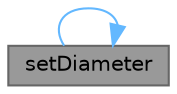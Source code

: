 digraph "setDiameter"
{
 // LATEX_PDF_SIZE
  bgcolor="transparent";
  edge [fontname=Helvetica,fontsize=10,labelfontname=Helvetica,labelfontsize=10];
  node [fontname=Helvetica,fontsize=10,shape=box,height=0.2,width=0.4];
  rankdir="RL";
  Node1 [id="Node000001",label="setDiameter",height=0.2,width=0.4,color="gray40", fillcolor="grey60", style="filled", fontcolor="black",tooltip="设置滑块直径"];
  Node1 -> Node1 [id="edge1_Node000001_Node000001",dir="back",color="steelblue1",style="solid",tooltip=" "];
}
